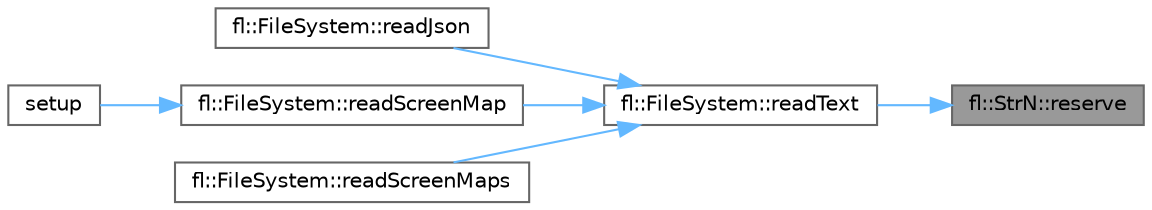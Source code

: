 digraph "fl::StrN::reserve"
{
 // LATEX_PDF_SIZE
  bgcolor="transparent";
  edge [fontname=Helvetica,fontsize=10,labelfontname=Helvetica,labelfontsize=10];
  node [fontname=Helvetica,fontsize=10,shape=box,height=0.2,width=0.4];
  rankdir="RL";
  Node1 [id="Node000001",label="fl::StrN::reserve",height=0.2,width=0.4,color="gray40", fillcolor="grey60", style="filled", fontcolor="black",tooltip=" "];
  Node1 -> Node2 [id="edge1_Node000001_Node000002",dir="back",color="steelblue1",style="solid",tooltip=" "];
  Node2 [id="Node000002",label="fl::FileSystem::readText",height=0.2,width=0.4,color="grey40", fillcolor="white", style="filled",URL="$df/d37/classfl_1_1_file_system.html#a82a9d7df7ecee5b816624186ac493bb6",tooltip=" "];
  Node2 -> Node3 [id="edge2_Node000002_Node000003",dir="back",color="steelblue1",style="solid",tooltip=" "];
  Node3 [id="Node000003",label="fl::FileSystem::readJson",height=0.2,width=0.4,color="grey40", fillcolor="white", style="filled",URL="$df/d37/classfl_1_1_file_system.html#a88cf3b9e800613fb6086a90037b43297",tooltip=" "];
  Node2 -> Node4 [id="edge3_Node000002_Node000004",dir="back",color="steelblue1",style="solid",tooltip=" "];
  Node4 [id="Node000004",label="fl::FileSystem::readScreenMap",height=0.2,width=0.4,color="grey40", fillcolor="white", style="filled",URL="$df/d37/classfl_1_1_file_system.html#a456623ea357257e417994ecb4daf7408",tooltip=" "];
  Node4 -> Node5 [id="edge4_Node000004_Node000005",dir="back",color="steelblue1",style="solid",tooltip=" "];
  Node5 [id="Node000005",label="setup",height=0.2,width=0.4,color="grey40", fillcolor="white", style="filled",URL="$d7/d35/_fx_sd_card_8ino.html#a4fc01d736fe50cf5b977f755b675f11d",tooltip=" "];
  Node2 -> Node6 [id="edge5_Node000002_Node000006",dir="back",color="steelblue1",style="solid",tooltip=" "];
  Node6 [id="Node000006",label="fl::FileSystem::readScreenMaps",height=0.2,width=0.4,color="grey40", fillcolor="white", style="filled",URL="$df/d37/classfl_1_1_file_system.html#a65df0d1c647d87b65a58e66e630b071d",tooltip=" "];
}
